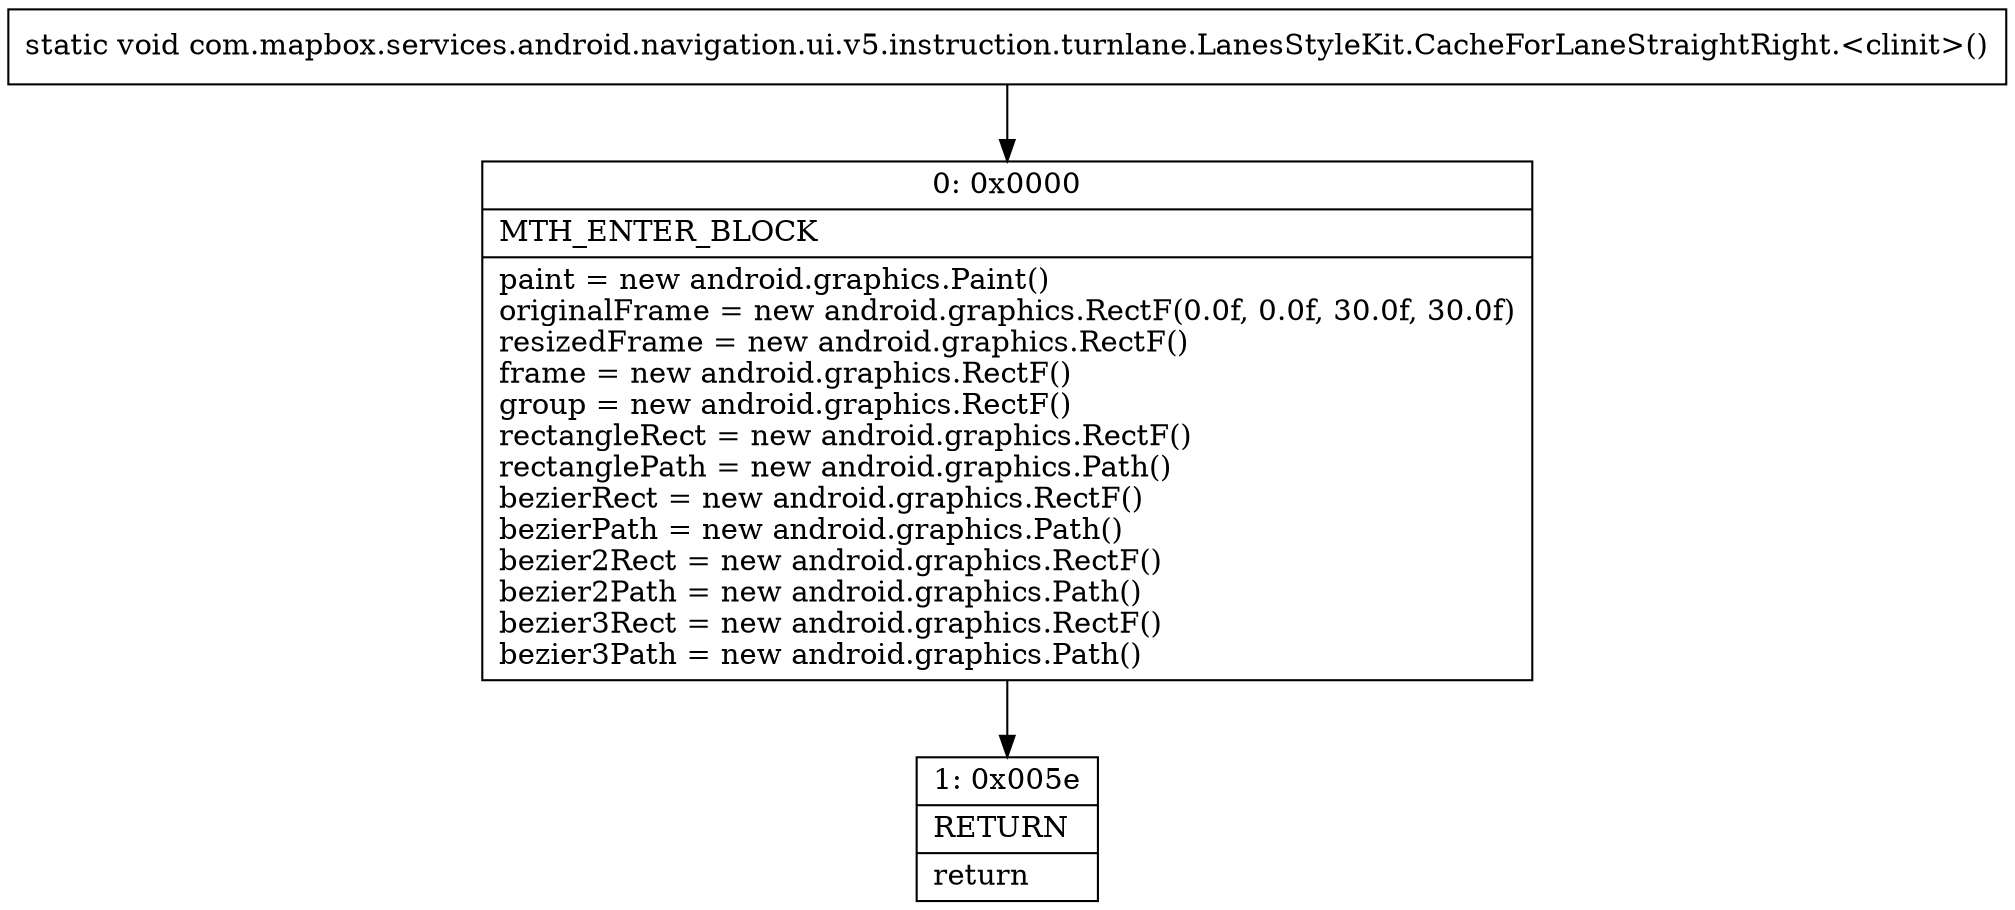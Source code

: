 digraph "CFG forcom.mapbox.services.android.navigation.ui.v5.instruction.turnlane.LanesStyleKit.CacheForLaneStraightRight.\<clinit\>()V" {
Node_0 [shape=record,label="{0\:\ 0x0000|MTH_ENTER_BLOCK\l|paint = new android.graphics.Paint()\loriginalFrame = new android.graphics.RectF(0.0f, 0.0f, 30.0f, 30.0f)\lresizedFrame = new android.graphics.RectF()\lframe = new android.graphics.RectF()\lgroup = new android.graphics.RectF()\lrectangleRect = new android.graphics.RectF()\lrectanglePath = new android.graphics.Path()\lbezierRect = new android.graphics.RectF()\lbezierPath = new android.graphics.Path()\lbezier2Rect = new android.graphics.RectF()\lbezier2Path = new android.graphics.Path()\lbezier3Rect = new android.graphics.RectF()\lbezier3Path = new android.graphics.Path()\l}"];
Node_1 [shape=record,label="{1\:\ 0x005e|RETURN\l|return\l}"];
MethodNode[shape=record,label="{static void com.mapbox.services.android.navigation.ui.v5.instruction.turnlane.LanesStyleKit.CacheForLaneStraightRight.\<clinit\>() }"];
MethodNode -> Node_0;
Node_0 -> Node_1;
}

